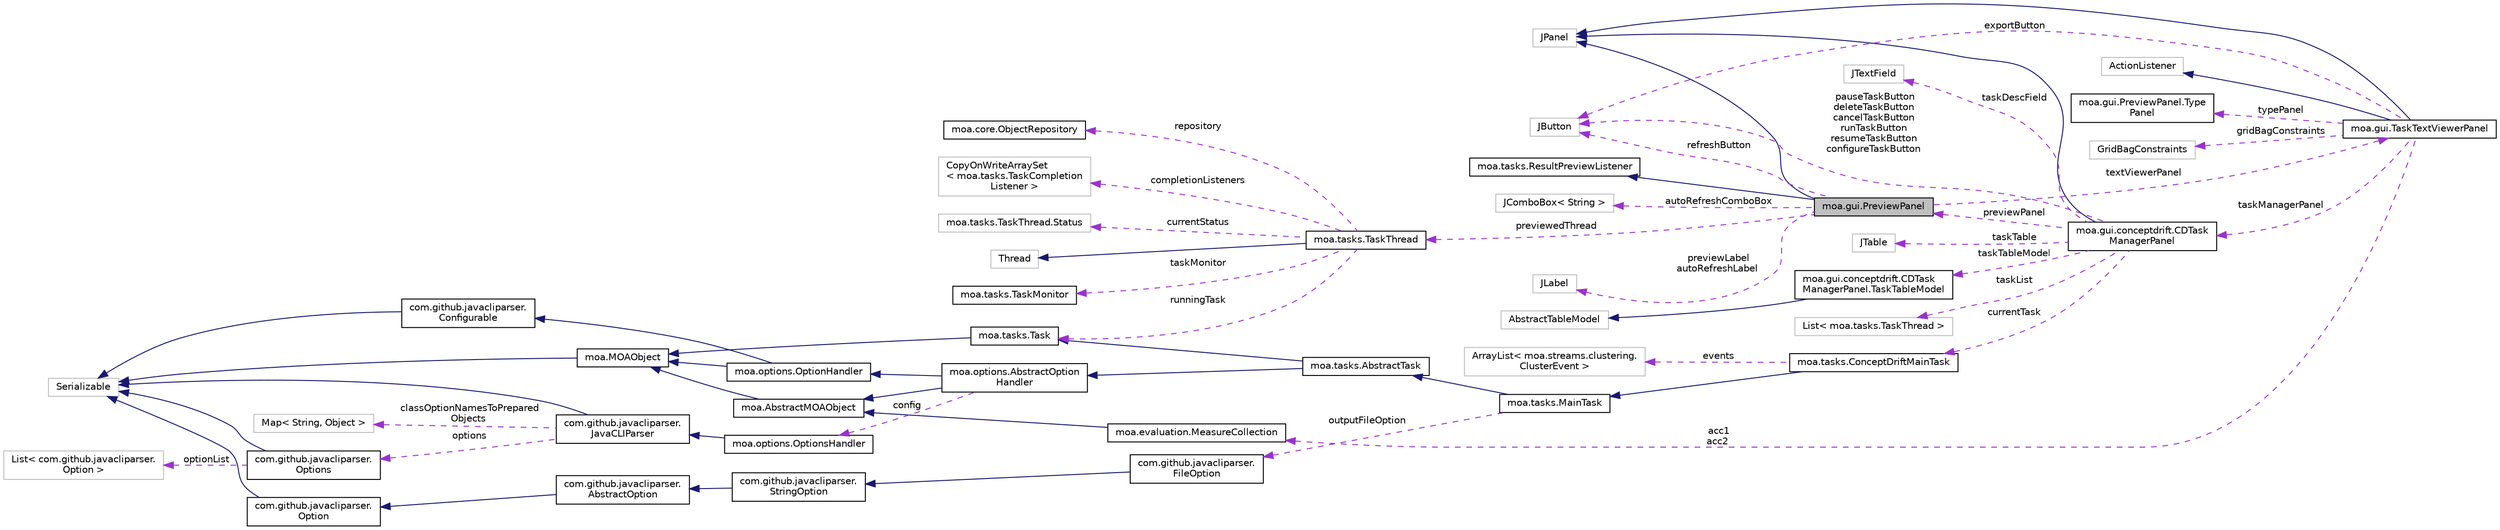 digraph "moa.gui.PreviewPanel"
{
 // LATEX_PDF_SIZE
  edge [fontname="Helvetica",fontsize="10",labelfontname="Helvetica",labelfontsize="10"];
  node [fontname="Helvetica",fontsize="10",shape=record];
  rankdir="LR";
  Node1 [label="moa.gui.PreviewPanel",height=0.2,width=0.4,color="black", fillcolor="grey75", style="filled", fontcolor="black",tooltip=" "];
  Node2 -> Node1 [dir="back",color="midnightblue",fontsize="10",style="solid"];
  Node2 [label="JPanel",height=0.2,width=0.4,color="grey75", fillcolor="white", style="filled",tooltip=" "];
  Node3 -> Node1 [dir="back",color="midnightblue",fontsize="10",style="solid"];
  Node3 [label="moa.tasks.ResultPreviewListener",height=0.2,width=0.4,color="black", fillcolor="white", style="filled",URL="$interfacemoa_1_1tasks_1_1_result_preview_listener.html",tooltip=" "];
  Node4 -> Node1 [dir="back",color="darkorchid3",fontsize="10",style="dashed",label=" textViewerPanel" ];
  Node4 [label="moa.gui.TaskTextViewerPanel",height=0.2,width=0.4,color="black", fillcolor="white", style="filled",URL="$classmoa_1_1gui_1_1_task_text_viewer_panel.html",tooltip=" "];
  Node2 -> Node4 [dir="back",color="midnightblue",fontsize="10",style="solid"];
  Node5 -> Node4 [dir="back",color="midnightblue",fontsize="10",style="solid"];
  Node5 [label="ActionListener",height=0.2,width=0.4,color="grey75", fillcolor="white", style="filled",tooltip=" "];
  Node6 -> Node4 [dir="back",color="darkorchid3",fontsize="10",style="dashed",label=" typePanel" ];
  Node6 [label="moa.gui.PreviewPanel.Type\lPanel",height=0.2,width=0.4,color="black", fillcolor="white", style="filled",URL="$enummoa_1_1gui_1_1_preview_panel_1_1_type_panel.html",tooltip=" "];
  Node7 -> Node4 [dir="back",color="darkorchid3",fontsize="10",style="dashed",label=" gridBagConstraints" ];
  Node7 [label="GridBagConstraints",height=0.2,width=0.4,color="grey75", fillcolor="white", style="filled",tooltip=" "];
  Node8 -> Node4 [dir="back",color="darkorchid3",fontsize="10",style="dashed",label=" exportButton" ];
  Node8 [label="JButton",height=0.2,width=0.4,color="grey75", fillcolor="white", style="filled",tooltip=" "];
  Node9 -> Node4 [dir="back",color="darkorchid3",fontsize="10",style="dashed",label=" taskManagerPanel" ];
  Node9 [label="moa.gui.conceptdrift.CDTask\lManagerPanel",height=0.2,width=0.4,color="black", fillcolor="white", style="filled",URL="$classmoa_1_1gui_1_1conceptdrift_1_1_c_d_task_manager_panel.html",tooltip=" "];
  Node2 -> Node9 [dir="back",color="midnightblue",fontsize="10",style="solid"];
  Node10 -> Node9 [dir="back",color="darkorchid3",fontsize="10",style="dashed",label=" currentTask" ];
  Node10 [label="moa.tasks.ConceptDriftMainTask",height=0.2,width=0.4,color="black", fillcolor="white", style="filled",URL="$classmoa_1_1tasks_1_1_concept_drift_main_task.html",tooltip=" "];
  Node11 -> Node10 [dir="back",color="midnightblue",fontsize="10",style="solid"];
  Node11 [label="moa.tasks.MainTask",height=0.2,width=0.4,color="black", fillcolor="white", style="filled",URL="$classmoa_1_1tasks_1_1_main_task.html",tooltip=" "];
  Node12 -> Node11 [dir="back",color="midnightblue",fontsize="10",style="solid"];
  Node12 [label="moa.tasks.AbstractTask",height=0.2,width=0.4,color="black", fillcolor="white", style="filled",URL="$classmoa_1_1tasks_1_1_abstract_task.html",tooltip=" "];
  Node13 -> Node12 [dir="back",color="midnightblue",fontsize="10",style="solid"];
  Node13 [label="moa.options.AbstractOption\lHandler",height=0.2,width=0.4,color="black", fillcolor="white", style="filled",URL="$classmoa_1_1options_1_1_abstract_option_handler.html",tooltip=" "];
  Node14 -> Node13 [dir="back",color="midnightblue",fontsize="10",style="solid"];
  Node14 [label="moa.AbstractMOAObject",height=0.2,width=0.4,color="black", fillcolor="white", style="filled",URL="$classmoa_1_1_abstract_m_o_a_object.html",tooltip=" "];
  Node15 -> Node14 [dir="back",color="midnightblue",fontsize="10",style="solid"];
  Node15 [label="moa.MOAObject",height=0.2,width=0.4,color="black", fillcolor="white", style="filled",URL="$interfacemoa_1_1_m_o_a_object.html",tooltip=" "];
  Node16 -> Node15 [dir="back",color="midnightblue",fontsize="10",style="solid"];
  Node16 [label="Serializable",height=0.2,width=0.4,color="grey75", fillcolor="white", style="filled",tooltip=" "];
  Node17 -> Node13 [dir="back",color="midnightblue",fontsize="10",style="solid"];
  Node17 [label="moa.options.OptionHandler",height=0.2,width=0.4,color="black", fillcolor="white", style="filled",URL="$interfacemoa_1_1options_1_1_option_handler.html",tooltip=" "];
  Node15 -> Node17 [dir="back",color="midnightblue",fontsize="10",style="solid"];
  Node18 -> Node17 [dir="back",color="midnightblue",fontsize="10",style="solid"];
  Node18 [label="com.github.javacliparser.\lConfigurable",height=0.2,width=0.4,color="black", fillcolor="white", style="filled",URL="$interfacecom_1_1github_1_1javacliparser_1_1_configurable.html",tooltip=" "];
  Node16 -> Node18 [dir="back",color="midnightblue",fontsize="10",style="solid"];
  Node19 -> Node13 [dir="back",color="darkorchid3",fontsize="10",style="dashed",label=" config" ];
  Node19 [label="moa.options.OptionsHandler",height=0.2,width=0.4,color="black", fillcolor="white", style="filled",URL="$classmoa_1_1options_1_1_options_handler.html",tooltip=" "];
  Node20 -> Node19 [dir="back",color="midnightblue",fontsize="10",style="solid"];
  Node20 [label="com.github.javacliparser.\lJavaCLIParser",height=0.2,width=0.4,color="black", fillcolor="white", style="filled",URL="$classcom_1_1github_1_1javacliparser_1_1_java_c_l_i_parser.html",tooltip=" "];
  Node16 -> Node20 [dir="back",color="midnightblue",fontsize="10",style="solid"];
  Node21 -> Node20 [dir="back",color="darkorchid3",fontsize="10",style="dashed",label=" options" ];
  Node21 [label="com.github.javacliparser.\lOptions",height=0.2,width=0.4,color="black", fillcolor="white", style="filled",URL="$classcom_1_1github_1_1javacliparser_1_1_options.html",tooltip=" "];
  Node16 -> Node21 [dir="back",color="midnightblue",fontsize="10",style="solid"];
  Node22 -> Node21 [dir="back",color="darkorchid3",fontsize="10",style="dashed",label=" optionList" ];
  Node22 [label="List\< com.github.javacliparser.\lOption \>",height=0.2,width=0.4,color="grey75", fillcolor="white", style="filled",tooltip=" "];
  Node23 -> Node20 [dir="back",color="darkorchid3",fontsize="10",style="dashed",label=" classOptionNamesToPrepared\lObjects" ];
  Node23 [label="Map\< String, Object \>",height=0.2,width=0.4,color="grey75", fillcolor="white", style="filled",tooltip=" "];
  Node24 -> Node12 [dir="back",color="midnightblue",fontsize="10",style="solid"];
  Node24 [label="moa.tasks.Task",height=0.2,width=0.4,color="black", fillcolor="white", style="filled",URL="$interfacemoa_1_1tasks_1_1_task.html",tooltip=" "];
  Node15 -> Node24 [dir="back",color="midnightblue",fontsize="10",style="solid"];
  Node25 -> Node11 [dir="back",color="darkorchid3",fontsize="10",style="dashed",label=" outputFileOption" ];
  Node25 [label="com.github.javacliparser.\lFileOption",height=0.2,width=0.4,color="black", fillcolor="white", style="filled",URL="$classcom_1_1github_1_1javacliparser_1_1_file_option.html",tooltip=" "];
  Node26 -> Node25 [dir="back",color="midnightblue",fontsize="10",style="solid"];
  Node26 [label="com.github.javacliparser.\lStringOption",height=0.2,width=0.4,color="black", fillcolor="white", style="filled",URL="$classcom_1_1github_1_1javacliparser_1_1_string_option.html",tooltip=" "];
  Node27 -> Node26 [dir="back",color="midnightblue",fontsize="10",style="solid"];
  Node27 [label="com.github.javacliparser.\lAbstractOption",height=0.2,width=0.4,color="black", fillcolor="white", style="filled",URL="$classcom_1_1github_1_1javacliparser_1_1_abstract_option.html",tooltip=" "];
  Node28 -> Node27 [dir="back",color="midnightblue",fontsize="10",style="solid"];
  Node28 [label="com.github.javacliparser.\lOption",height=0.2,width=0.4,color="black", fillcolor="white", style="filled",URL="$interfacecom_1_1github_1_1javacliparser_1_1_option.html",tooltip=" "];
  Node16 -> Node28 [dir="back",color="midnightblue",fontsize="10",style="solid"];
  Node29 -> Node10 [dir="back",color="darkorchid3",fontsize="10",style="dashed",label=" events" ];
  Node29 [label="ArrayList\< moa.streams.clustering.\lClusterEvent \>",height=0.2,width=0.4,color="grey75", fillcolor="white", style="filled",tooltip=" "];
  Node8 -> Node9 [dir="back",color="darkorchid3",fontsize="10",style="dashed",label=" pauseTaskButton\ndeleteTaskButton\ncancelTaskButton\nrunTaskButton\nresumeTaskButton\nconfigureTaskButton" ];
  Node1 -> Node9 [dir="back",color="darkorchid3",fontsize="10",style="dashed",label=" previewPanel" ];
  Node30 -> Node9 [dir="back",color="darkorchid3",fontsize="10",style="dashed",label=" taskDescField" ];
  Node30 [label="JTextField",height=0.2,width=0.4,color="grey75", fillcolor="white", style="filled",tooltip=" "];
  Node31 -> Node9 [dir="back",color="darkorchid3",fontsize="10",style="dashed",label=" taskTableModel" ];
  Node31 [label="moa.gui.conceptdrift.CDTask\lManagerPanel.TaskTableModel",height=0.2,width=0.4,color="black", fillcolor="white", style="filled",URL="$classmoa_1_1gui_1_1conceptdrift_1_1_c_d_task_manager_panel_1_1_task_table_model.html",tooltip=" "];
  Node32 -> Node31 [dir="back",color="midnightblue",fontsize="10",style="solid"];
  Node32 [label="AbstractTableModel",height=0.2,width=0.4,color="grey75", fillcolor="white", style="filled",tooltip=" "];
  Node33 -> Node9 [dir="back",color="darkorchid3",fontsize="10",style="dashed",label=" taskTable" ];
  Node33 [label="JTable",height=0.2,width=0.4,color="grey75", fillcolor="white", style="filled",tooltip=" "];
  Node34 -> Node9 [dir="back",color="darkorchid3",fontsize="10",style="dashed",label=" taskList" ];
  Node34 [label="List\< moa.tasks.TaskThread \>",height=0.2,width=0.4,color="grey75", fillcolor="white", style="filled",tooltip=" "];
  Node35 -> Node4 [dir="back",color="darkorchid3",fontsize="10",style="dashed",label=" acc1\nacc2" ];
  Node35 [label="moa.evaluation.MeasureCollection",height=0.2,width=0.4,color="black", fillcolor="white", style="filled",URL="$classmoa_1_1evaluation_1_1_measure_collection.html",tooltip=" "];
  Node14 -> Node35 [dir="back",color="midnightblue",fontsize="10",style="solid"];
  Node8 -> Node1 [dir="back",color="darkorchid3",fontsize="10",style="dashed",label=" refreshButton" ];
  Node36 -> Node1 [dir="back",color="darkorchid3",fontsize="10",style="dashed",label=" autoRefreshComboBox" ];
  Node36 [label="JComboBox\< String \>",height=0.2,width=0.4,color="grey75", fillcolor="white", style="filled",tooltip=" "];
  Node37 -> Node1 [dir="back",color="darkorchid3",fontsize="10",style="dashed",label=" previewedThread" ];
  Node37 [label="moa.tasks.TaskThread",height=0.2,width=0.4,color="black", fillcolor="white", style="filled",URL="$classmoa_1_1tasks_1_1_task_thread.html",tooltip=" "];
  Node38 -> Node37 [dir="back",color="midnightblue",fontsize="10",style="solid"];
  Node38 [label="Thread",height=0.2,width=0.4,color="grey75", fillcolor="white", style="filled",tooltip=" "];
  Node39 -> Node37 [dir="back",color="darkorchid3",fontsize="10",style="dashed",label=" taskMonitor" ];
  Node39 [label="moa.tasks.TaskMonitor",height=0.2,width=0.4,color="black", fillcolor="white", style="filled",URL="$interfacemoa_1_1tasks_1_1_task_monitor.html",tooltip=" "];
  Node40 -> Node37 [dir="back",color="darkorchid3",fontsize="10",style="dashed",label=" repository" ];
  Node40 [label="moa.core.ObjectRepository",height=0.2,width=0.4,color="black", fillcolor="white", style="filled",URL="$interfacemoa_1_1core_1_1_object_repository.html",tooltip=" "];
  Node41 -> Node37 [dir="back",color="darkorchid3",fontsize="10",style="dashed",label=" completionListeners" ];
  Node41 [label="CopyOnWriteArraySet\l\< moa.tasks.TaskCompletion\lListener \>",height=0.2,width=0.4,color="grey75", fillcolor="white", style="filled",tooltip=" "];
  Node42 -> Node37 [dir="back",color="darkorchid3",fontsize="10",style="dashed",label=" currentStatus" ];
  Node42 [label="moa.tasks.TaskThread.Status",height=0.2,width=0.4,color="grey75", fillcolor="white", style="filled",tooltip=" "];
  Node24 -> Node37 [dir="back",color="darkorchid3",fontsize="10",style="dashed",label=" runningTask" ];
  Node43 -> Node1 [dir="back",color="darkorchid3",fontsize="10",style="dashed",label=" previewLabel\nautoRefreshLabel" ];
  Node43 [label="JLabel",height=0.2,width=0.4,color="grey75", fillcolor="white", style="filled",tooltip=" "];
}
